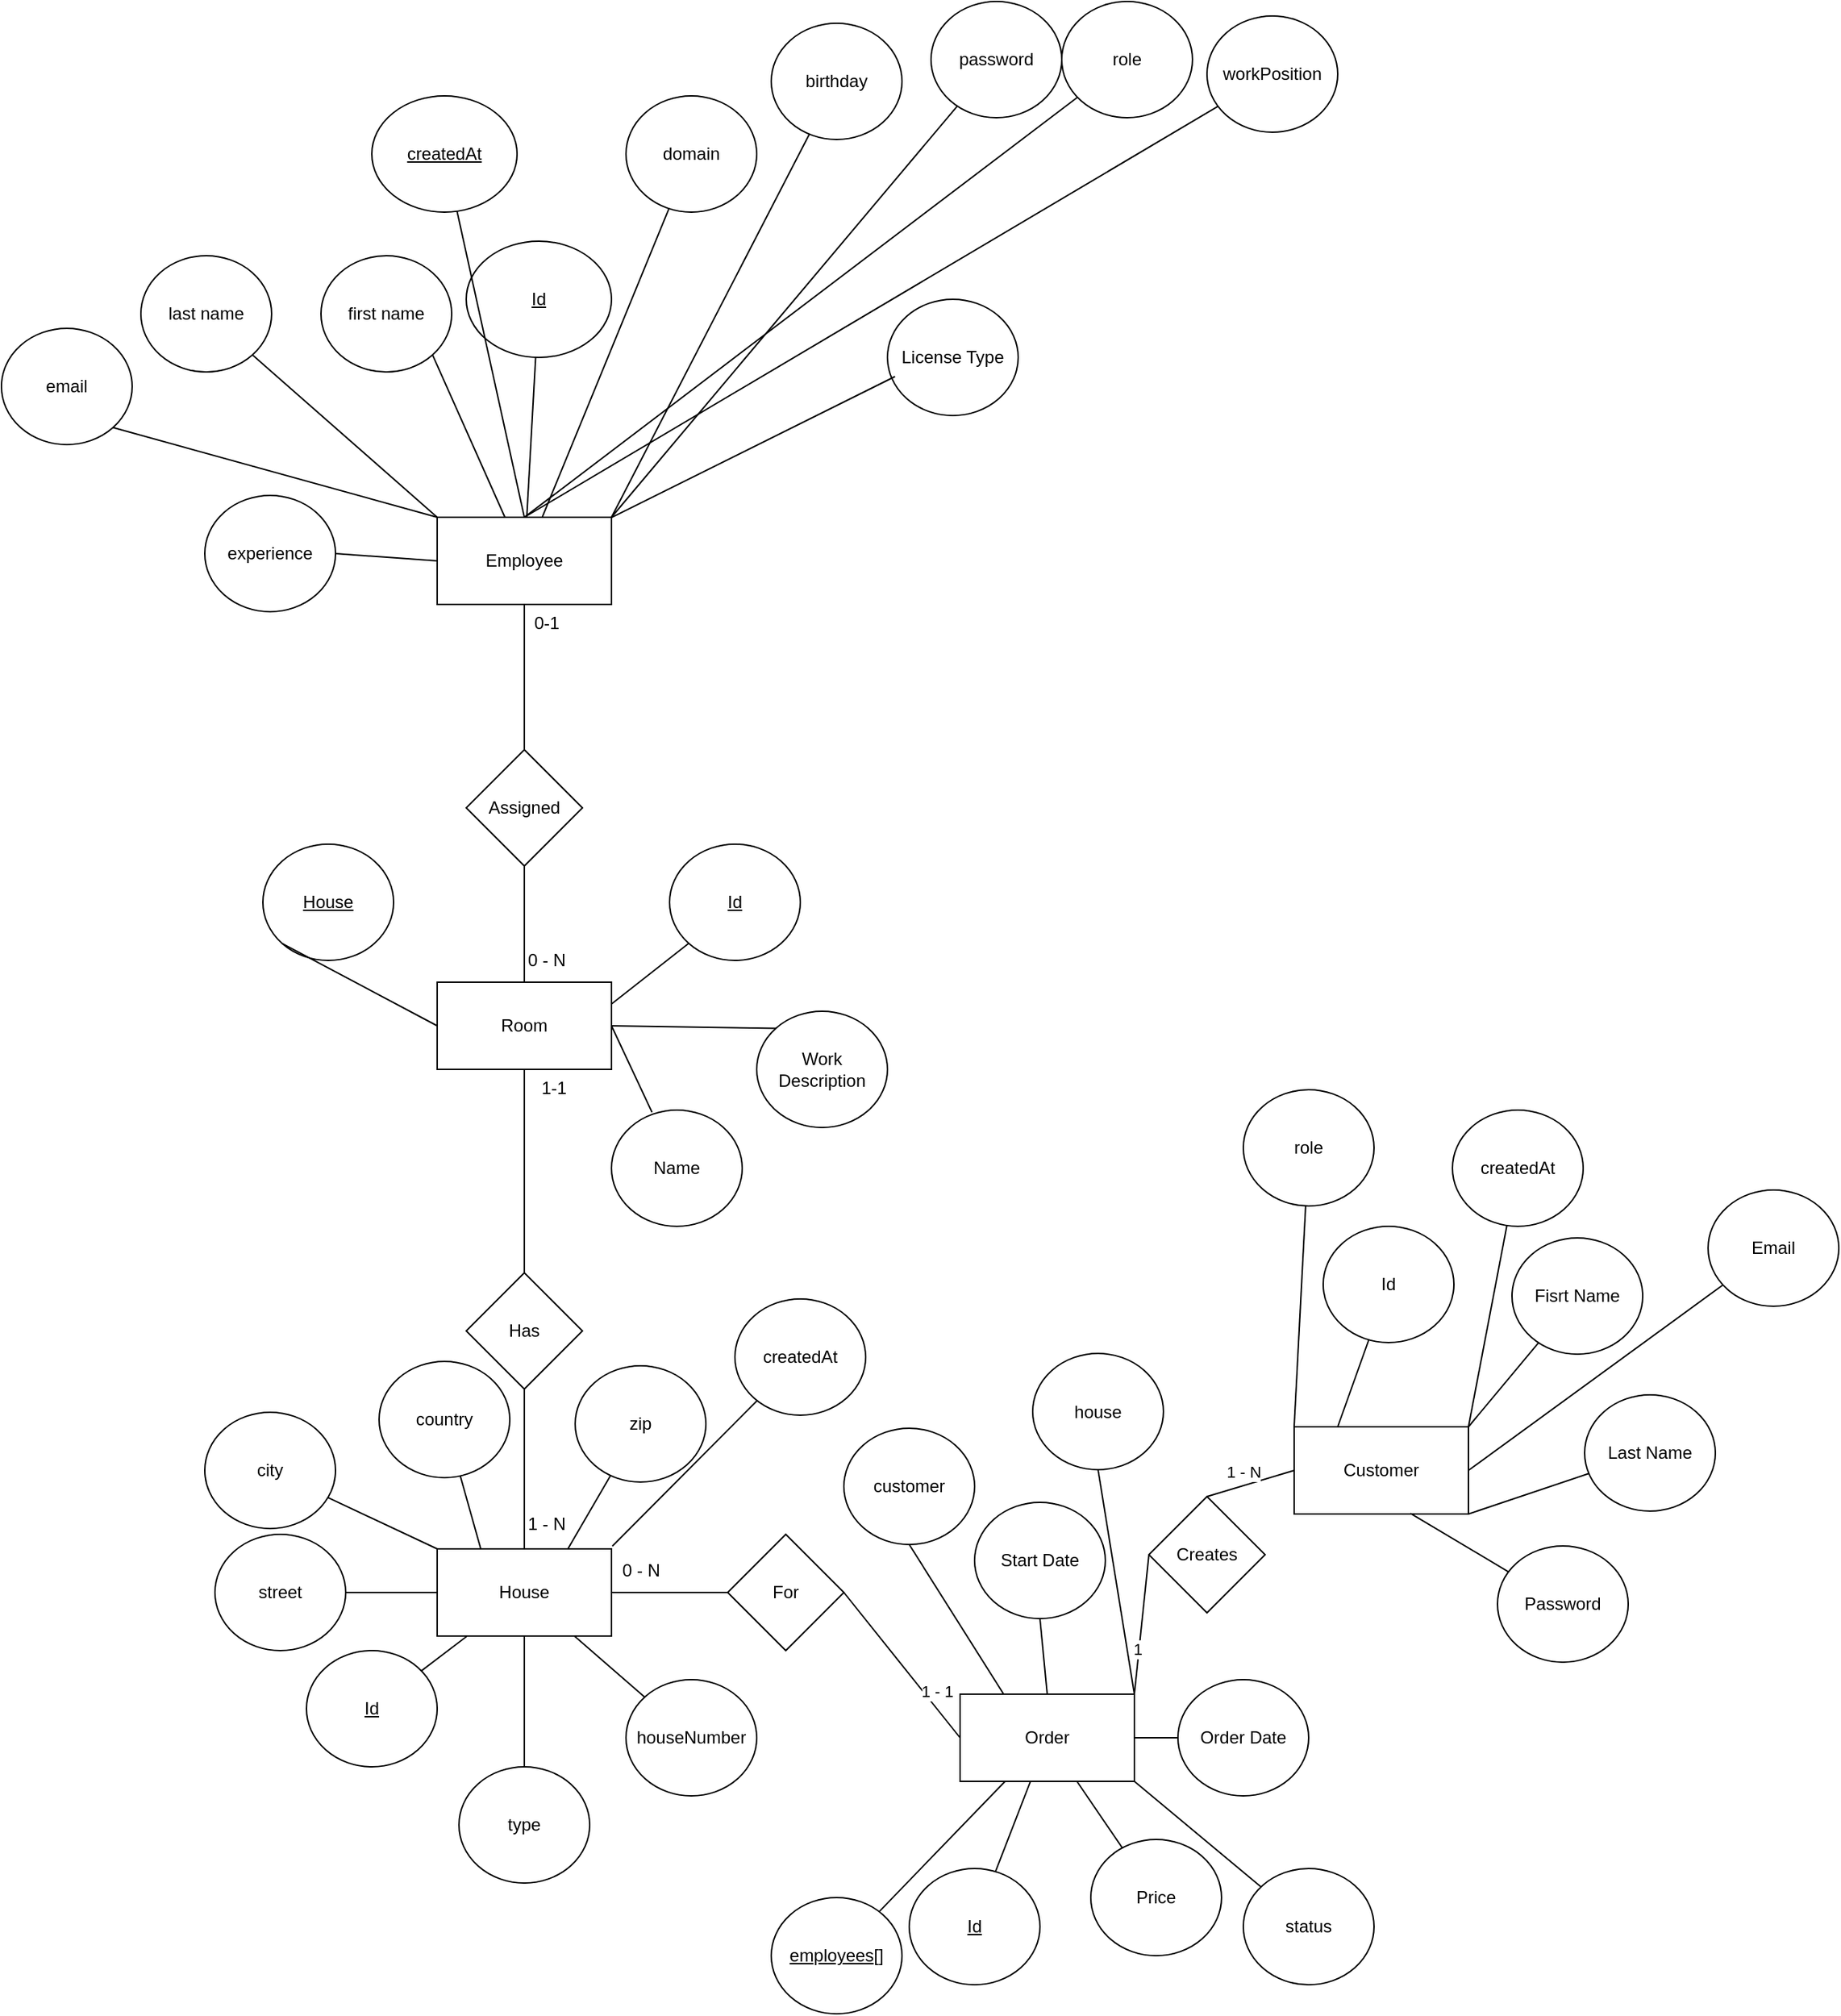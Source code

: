 <mxfile version="22.1.2" type="device">
  <diagram name="Page-1" id="Bh1-VLwmAm6y3t7GcpSy">
    <mxGraphModel dx="1633" dy="2816" grid="1" gridSize="10" guides="1" tooltips="1" connect="1" arrows="1" fold="1" page="1" pageScale="1" pageWidth="827" pageHeight="1169" math="0" shadow="0">
      <root>
        <mxCell id="0" />
        <mxCell id="1" parent="0" />
        <mxCell id="pNH0srEoW9bktGHwoElj-118" value="Room" style="rounded=0;whiteSpace=wrap;html=1;" parent="1" vertex="1">
          <mxGeometry x="-225" y="-620" width="120" height="60" as="geometry" />
        </mxCell>
        <mxCell id="pNH0srEoW9bktGHwoElj-123" value="Assigned" style="rhombus;whiteSpace=wrap;html=1;" parent="1" vertex="1">
          <mxGeometry x="-205" y="-780" width="80" height="80" as="geometry" />
        </mxCell>
        <mxCell id="pNH0srEoW9bktGHwoElj-124" value="Employee" style="rounded=0;whiteSpace=wrap;html=1;" parent="1" vertex="1">
          <mxGeometry x="-225" y="-940" width="120" height="60" as="geometry" />
        </mxCell>
        <mxCell id="pNH0srEoW9bktGHwoElj-125" value="" style="endArrow=none;html=1;rounded=0;entryX=0.5;entryY=1;entryDx=0;entryDy=0;exitX=0.5;exitY=0;exitDx=0;exitDy=0;" parent="1" source="pNH0srEoW9bktGHwoElj-123" target="pNH0srEoW9bktGHwoElj-124" edge="1">
          <mxGeometry width="50" height="50" relative="1" as="geometry">
            <mxPoint x="-185" y="-800" as="sourcePoint" />
            <mxPoint x="-135" y="-850" as="targetPoint" />
          </mxGeometry>
        </mxCell>
        <mxCell id="pNH0srEoW9bktGHwoElj-126" value="" style="endArrow=none;html=1;rounded=0;entryX=0.5;entryY=1;entryDx=0;entryDy=0;exitX=0.5;exitY=0;exitDx=0;exitDy=0;" parent="1" source="pNH0srEoW9bktGHwoElj-118" target="pNH0srEoW9bktGHwoElj-123" edge="1">
          <mxGeometry width="50" height="50" relative="1" as="geometry">
            <mxPoint x="-275" y="-660" as="sourcePoint" />
            <mxPoint x="-225" y="-710" as="targetPoint" />
          </mxGeometry>
        </mxCell>
        <mxCell id="pNH0srEoW9bktGHwoElj-130" value="Has" style="rhombus;whiteSpace=wrap;html=1;" parent="1" vertex="1">
          <mxGeometry x="-205" y="-420" width="80" height="80" as="geometry" />
        </mxCell>
        <mxCell id="pNH0srEoW9bktGHwoElj-131" value="House" style="rounded=0;whiteSpace=wrap;html=1;" parent="1" vertex="1">
          <mxGeometry x="-225" y="-230" width="120" height="60" as="geometry" />
        </mxCell>
        <mxCell id="pNH0srEoW9bktGHwoElj-132" value="" style="endArrow=none;html=1;rounded=0;exitX=0.5;exitY=1;exitDx=0;exitDy=0;entryX=0.5;entryY=0;entryDx=0;entryDy=0;" parent="1" source="pNH0srEoW9bktGHwoElj-118" target="pNH0srEoW9bktGHwoElj-130" edge="1">
          <mxGeometry width="50" height="50" relative="1" as="geometry">
            <mxPoint x="-65" y="-580" as="sourcePoint" />
            <mxPoint x="-15" y="-630" as="targetPoint" />
          </mxGeometry>
        </mxCell>
        <mxCell id="pNH0srEoW9bktGHwoElj-134" value="" style="endArrow=none;html=1;rounded=0;entryX=0.5;entryY=1;entryDx=0;entryDy=0;exitX=0.5;exitY=0;exitDx=0;exitDy=0;" parent="1" source="pNH0srEoW9bktGHwoElj-131" target="pNH0srEoW9bktGHwoElj-130" edge="1">
          <mxGeometry width="50" height="50" relative="1" as="geometry">
            <mxPoint x="-195" y="-270" as="sourcePoint" />
            <mxPoint x="-145" y="-320" as="targetPoint" />
          </mxGeometry>
        </mxCell>
        <mxCell id="pNH0srEoW9bktGHwoElj-141" value="Order" style="rounded=0;whiteSpace=wrap;html=1;" parent="1" vertex="1">
          <mxGeometry x="135" y="-130" width="120" height="60" as="geometry" />
        </mxCell>
        <mxCell id="pNH0srEoW9bktGHwoElj-142" value="For" style="rhombus;whiteSpace=wrap;html=1;" parent="1" vertex="1">
          <mxGeometry x="-25" y="-240" width="80" height="80" as="geometry" />
        </mxCell>
        <mxCell id="pNH0srEoW9bktGHwoElj-143" value="" style="endArrow=none;html=1;rounded=0;exitX=1;exitY=0.5;exitDx=0;exitDy=0;entryX=0;entryY=0.5;entryDx=0;entryDy=0;" parent="1" source="pNH0srEoW9bktGHwoElj-131" target="pNH0srEoW9bktGHwoElj-142" edge="1">
          <mxGeometry width="50" height="50" relative="1" as="geometry">
            <mxPoint x="-95" y="-170" as="sourcePoint" />
            <mxPoint x="-45" y="-220" as="targetPoint" />
          </mxGeometry>
        </mxCell>
        <mxCell id="pNH0srEoW9bktGHwoElj-144" value="" style="endArrow=none;html=1;rounded=0;exitX=1;exitY=0.5;exitDx=0;exitDy=0;entryX=0;entryY=0.5;entryDx=0;entryDy=0;" parent="1" source="pNH0srEoW9bktGHwoElj-142" target="pNH0srEoW9bktGHwoElj-141" edge="1">
          <mxGeometry width="50" height="50" relative="1" as="geometry">
            <mxPoint x="55" y="-130" as="sourcePoint" />
            <mxPoint x="105" y="-180" as="targetPoint" />
          </mxGeometry>
        </mxCell>
        <mxCell id="pNH0srEoW9bktGHwoElj-145" value="1  - 1" style="edgeLabel;html=1;align=center;verticalAlign=middle;resizable=0;points=[];" parent="pNH0srEoW9bktGHwoElj-144" vertex="1" connectable="0">
          <mxGeometry x="0.601" relative="1" as="geometry">
            <mxPoint y="-12" as="offset" />
          </mxGeometry>
        </mxCell>
        <mxCell id="pNH0srEoW9bktGHwoElj-156" value="Name" style="ellipse;whiteSpace=wrap;html=1;" parent="1" vertex="1">
          <mxGeometry x="-105" y="-532" width="90" height="80" as="geometry" />
        </mxCell>
        <mxCell id="pNH0srEoW9bktGHwoElj-157" value="first name" style="ellipse;whiteSpace=wrap;html=1;" parent="1" vertex="1">
          <mxGeometry x="-305" y="-1120" width="90" height="80" as="geometry" />
        </mxCell>
        <mxCell id="pNH0srEoW9bktGHwoElj-161" value="" style="endArrow=none;html=1;rounded=0;exitX=1;exitY=0.5;exitDx=0;exitDy=0;entryX=0.31;entryY=0.019;entryDx=0;entryDy=0;entryPerimeter=0;" parent="1" source="pNH0srEoW9bktGHwoElj-118" target="pNH0srEoW9bktGHwoElj-156" edge="1">
          <mxGeometry width="50" height="50" relative="1" as="geometry">
            <mxPoint x="-65" y="-580" as="sourcePoint" />
            <mxPoint x="-15" y="-630" as="targetPoint" />
          </mxGeometry>
        </mxCell>
        <mxCell id="pNH0srEoW9bktGHwoElj-162" value="&lt;u&gt;Id&lt;/u&gt;" style="ellipse;whiteSpace=wrap;html=1;" parent="1" vertex="1">
          <mxGeometry x="-65" y="-715" width="90" height="80" as="geometry" />
        </mxCell>
        <mxCell id="pNH0srEoW9bktGHwoElj-163" value="" style="endArrow=none;html=1;rounded=0;exitX=1;exitY=0.25;exitDx=0;exitDy=0;entryX=0;entryY=1;entryDx=0;entryDy=0;" parent="1" source="pNH0srEoW9bktGHwoElj-118" target="pNH0srEoW9bktGHwoElj-162" edge="1">
          <mxGeometry width="50" height="50" relative="1" as="geometry">
            <mxPoint x="-65" y="-580" as="sourcePoint" />
            <mxPoint x="-15" y="-630" as="targetPoint" />
          </mxGeometry>
        </mxCell>
        <mxCell id="pNH0srEoW9bktGHwoElj-164" value="&lt;u&gt;Id&lt;/u&gt;" style="ellipse;whiteSpace=wrap;html=1;" parent="1" vertex="1">
          <mxGeometry x="-205" y="-1130" width="100" height="80" as="geometry" />
        </mxCell>
        <mxCell id="pNH0srEoW9bktGHwoElj-165" value="domain" style="ellipse;whiteSpace=wrap;html=1;" parent="1" vertex="1">
          <mxGeometry x="-95" y="-1230" width="90" height="80" as="geometry" />
        </mxCell>
        <mxCell id="pNH0srEoW9bktGHwoElj-166" value="experience" style="ellipse;whiteSpace=wrap;html=1;" parent="1" vertex="1">
          <mxGeometry x="-385" y="-955" width="90" height="80" as="geometry" />
        </mxCell>
        <mxCell id="pNH0srEoW9bktGHwoElj-167" value="License Type" style="ellipse;whiteSpace=wrap;html=1;" parent="1" vertex="1">
          <mxGeometry x="85" y="-1090" width="90" height="80" as="geometry" />
        </mxCell>
        <mxCell id="pNH0srEoW9bktGHwoElj-168" value="" style="endArrow=none;html=1;rounded=0;exitX=1;exitY=0.5;exitDx=0;exitDy=0;entryX=0;entryY=0.5;entryDx=0;entryDy=0;" parent="1" source="pNH0srEoW9bktGHwoElj-166" target="pNH0srEoW9bktGHwoElj-124" edge="1">
          <mxGeometry width="50" height="50" relative="1" as="geometry">
            <mxPoint x="-265" y="-940" as="sourcePoint" />
            <mxPoint x="-215" y="-990" as="targetPoint" />
          </mxGeometry>
        </mxCell>
        <mxCell id="pNH0srEoW9bktGHwoElj-169" value="" style="endArrow=none;html=1;rounded=0;entryX=1;entryY=1;entryDx=0;entryDy=0;" parent="1" source="pNH0srEoW9bktGHwoElj-124" target="pNH0srEoW9bktGHwoElj-157" edge="1">
          <mxGeometry width="50" height="50" relative="1" as="geometry">
            <mxPoint x="-225" y="-950" as="sourcePoint" />
            <mxPoint x="-175" y="-1000" as="targetPoint" />
          </mxGeometry>
        </mxCell>
        <mxCell id="pNH0srEoW9bktGHwoElj-170" value="" style="endArrow=none;html=1;rounded=0;" parent="1" source="pNH0srEoW9bktGHwoElj-124" target="pNH0srEoW9bktGHwoElj-164" edge="1">
          <mxGeometry width="50" height="50" relative="1" as="geometry">
            <mxPoint x="-155" y="-960" as="sourcePoint" />
            <mxPoint x="-105" y="-1010" as="targetPoint" />
          </mxGeometry>
        </mxCell>
        <mxCell id="pNH0srEoW9bktGHwoElj-171" value="" style="endArrow=none;html=1;rounded=0;" parent="1" source="pNH0srEoW9bktGHwoElj-124" target="pNH0srEoW9bktGHwoElj-165" edge="1">
          <mxGeometry width="50" height="50" relative="1" as="geometry">
            <mxPoint x="-385" y="-1020" as="sourcePoint" />
            <mxPoint x="-335" y="-1070" as="targetPoint" />
          </mxGeometry>
        </mxCell>
        <mxCell id="pNH0srEoW9bktGHwoElj-172" value="" style="endArrow=none;html=1;rounded=0;entryX=0.058;entryY=0.664;entryDx=0;entryDy=0;entryPerimeter=0;" parent="1" source="pNH0srEoW9bktGHwoElj-124" target="pNH0srEoW9bktGHwoElj-167" edge="1">
          <mxGeometry width="50" height="50" relative="1" as="geometry">
            <mxPoint x="15" y="-1010" as="sourcePoint" />
            <mxPoint x="65" y="-1060" as="targetPoint" />
          </mxGeometry>
        </mxCell>
        <mxCell id="pNH0srEoW9bktGHwoElj-178" value="&lt;u&gt;Id&lt;/u&gt;" style="ellipse;whiteSpace=wrap;html=1;" parent="1" vertex="1">
          <mxGeometry x="-315" y="-160" width="90" height="80" as="geometry" />
        </mxCell>
        <mxCell id="pNH0srEoW9bktGHwoElj-179" value="houseNumber" style="ellipse;whiteSpace=wrap;html=1;" parent="1" vertex="1">
          <mxGeometry x="-95" y="-140" width="90" height="80" as="geometry" />
        </mxCell>
        <mxCell id="pNH0srEoW9bktGHwoElj-180" value="" style="endArrow=none;html=1;rounded=0;" parent="1" source="pNH0srEoW9bktGHwoElj-178" target="pNH0srEoW9bktGHwoElj-131" edge="1">
          <mxGeometry width="50" height="50" relative="1" as="geometry">
            <mxPoint x="-415" y="-40" as="sourcePoint" />
            <mxPoint x="-365" y="-90" as="targetPoint" />
          </mxGeometry>
        </mxCell>
        <mxCell id="pNH0srEoW9bktGHwoElj-181" value="" style="endArrow=none;html=1;rounded=0;" parent="1" source="pNH0srEoW9bktGHwoElj-179" target="pNH0srEoW9bktGHwoElj-131" edge="1">
          <mxGeometry width="50" height="50" relative="1" as="geometry">
            <mxPoint x="-465" y="-100" as="sourcePoint" />
            <mxPoint x="-415" y="-150" as="targetPoint" />
          </mxGeometry>
        </mxCell>
        <mxCell id="pNH0srEoW9bktGHwoElj-182" value="&lt;u&gt;Id&lt;/u&gt;" style="ellipse;whiteSpace=wrap;html=1;" parent="1" vertex="1">
          <mxGeometry x="100" y="-10" width="90" height="80" as="geometry" />
        </mxCell>
        <mxCell id="pNH0srEoW9bktGHwoElj-183" value="Price" style="ellipse;whiteSpace=wrap;html=1;" parent="1" vertex="1">
          <mxGeometry x="225" y="-30" width="90" height="80" as="geometry" />
        </mxCell>
        <mxCell id="pNH0srEoW9bktGHwoElj-184" value="Order Date" style="ellipse;whiteSpace=wrap;html=1;" parent="1" vertex="1">
          <mxGeometry x="285" y="-140" width="90" height="80" as="geometry" />
        </mxCell>
        <mxCell id="pNH0srEoW9bktGHwoElj-185" value="" style="endArrow=none;html=1;rounded=0;" parent="1" source="pNH0srEoW9bktGHwoElj-182" target="pNH0srEoW9bktGHwoElj-141" edge="1">
          <mxGeometry width="50" height="50" relative="1" as="geometry">
            <mxPoint x="185" y="90" as="sourcePoint" />
            <mxPoint x="235" y="40" as="targetPoint" />
          </mxGeometry>
        </mxCell>
        <mxCell id="pNH0srEoW9bktGHwoElj-186" value="" style="endArrow=none;html=1;rounded=0;" parent="1" source="pNH0srEoW9bktGHwoElj-183" target="pNH0srEoW9bktGHwoElj-141" edge="1">
          <mxGeometry width="50" height="50" relative="1" as="geometry">
            <mxPoint x="165" y="90" as="sourcePoint" />
            <mxPoint x="215" y="40" as="targetPoint" />
          </mxGeometry>
        </mxCell>
        <mxCell id="pNH0srEoW9bktGHwoElj-187" value="" style="endArrow=none;html=1;rounded=0;" parent="1" source="pNH0srEoW9bktGHwoElj-184" target="pNH0srEoW9bktGHwoElj-141" edge="1">
          <mxGeometry width="50" height="50" relative="1" as="geometry">
            <mxPoint x="125" y="120" as="sourcePoint" />
            <mxPoint x="175" y="70" as="targetPoint" />
          </mxGeometry>
        </mxCell>
        <mxCell id="pNH0srEoW9bktGHwoElj-188" value="0 - N" style="text;html=1;align=center;verticalAlign=middle;resizable=0;points=[];autosize=1;strokeColor=none;fillColor=none;" parent="1" vertex="1">
          <mxGeometry x="-105" y="-230" width="40" height="30" as="geometry" />
        </mxCell>
        <mxCell id="pNH0srEoW9bktGHwoElj-199" value="0 - N" style="text;html=1;align=center;verticalAlign=middle;resizable=0;points=[];autosize=1;strokeColor=none;fillColor=none;" parent="1" vertex="1">
          <mxGeometry x="-170" y="-650" width="40" height="30" as="geometry" />
        </mxCell>
        <mxCell id="pNH0srEoW9bktGHwoElj-200" value="0-1" style="text;html=1;align=center;verticalAlign=middle;resizable=0;points=[];autosize=1;strokeColor=none;fillColor=none;" parent="1" vertex="1">
          <mxGeometry x="-170" y="-882" width="40" height="30" as="geometry" />
        </mxCell>
        <mxCell id="pNH0srEoW9bktGHwoElj-201" value="1-1" style="text;html=1;align=center;verticalAlign=middle;resizable=0;points=[];autosize=1;strokeColor=none;fillColor=none;" parent="1" vertex="1">
          <mxGeometry x="-165" y="-562" width="40" height="30" as="geometry" />
        </mxCell>
        <mxCell id="pNH0srEoW9bktGHwoElj-202" value="1 - N" style="text;html=1;align=center;verticalAlign=middle;resizable=0;points=[];autosize=1;strokeColor=none;fillColor=none;" parent="1" vertex="1">
          <mxGeometry x="-170" y="-262" width="40" height="30" as="geometry" />
        </mxCell>
        <mxCell id="pNH0srEoW9bktGHwoElj-271" value="Work Description" style="ellipse;whiteSpace=wrap;html=1;" parent="1" vertex="1">
          <mxGeometry x="-5" y="-600" width="90" height="80" as="geometry" />
        </mxCell>
        <mxCell id="pNH0srEoW9bktGHwoElj-272" value="" style="endArrow=none;html=1;rounded=0;exitX=1;exitY=0.5;exitDx=0;exitDy=0;entryX=0;entryY=0;entryDx=0;entryDy=0;" parent="1" source="pNH0srEoW9bktGHwoElj-118" target="pNH0srEoW9bktGHwoElj-271" edge="1">
          <mxGeometry width="50" height="50" relative="1" as="geometry">
            <mxPoint x="-95" y="-580" as="sourcePoint" />
            <mxPoint x="-67" y="-520" as="targetPoint" />
          </mxGeometry>
        </mxCell>
        <mxCell id="pNH0srEoW9bktGHwoElj-273" value="type" style="ellipse;whiteSpace=wrap;html=1;" parent="1" vertex="1">
          <mxGeometry x="-210" y="-80" width="90" height="80" as="geometry" />
        </mxCell>
        <mxCell id="pNH0srEoW9bktGHwoElj-274" value="" style="endArrow=none;html=1;rounded=0;entryX=0.5;entryY=1;entryDx=0;entryDy=0;" parent="1" source="pNH0srEoW9bktGHwoElj-273" target="pNH0srEoW9bktGHwoElj-131" edge="1">
          <mxGeometry width="50" height="50" relative="1" as="geometry">
            <mxPoint x="-320.5" y="40" as="sourcePoint" />
            <mxPoint x="-109.5" y="-90" as="targetPoint" />
          </mxGeometry>
        </mxCell>
        <mxCell id="pNH0srEoW9bktGHwoElj-303" value="Customer" style="rounded=0;whiteSpace=wrap;html=1;" parent="1" vertex="1">
          <mxGeometry x="365" y="-314" width="120" height="60" as="geometry" />
        </mxCell>
        <mxCell id="pNH0srEoW9bktGHwoElj-304" value="Fisrt Name" style="ellipse;whiteSpace=wrap;html=1;" parent="1" vertex="1">
          <mxGeometry x="515" y="-444" width="90" height="80" as="geometry" />
        </mxCell>
        <mxCell id="pNH0srEoW9bktGHwoElj-305" value="" style="endArrow=none;html=1;rounded=0;entryX=1;entryY=0;entryDx=0;entryDy=0;" parent="1" source="pNH0srEoW9bktGHwoElj-304" target="pNH0srEoW9bktGHwoElj-303" edge="1">
          <mxGeometry width="50" height="50" relative="1" as="geometry">
            <mxPoint x="335" y="-186" as="sourcePoint" />
            <mxPoint x="435" y="-402" as="targetPoint" />
          </mxGeometry>
        </mxCell>
        <mxCell id="pNH0srEoW9bktGHwoElj-306" value="Last Name" style="ellipse;whiteSpace=wrap;html=1;" parent="1" vertex="1">
          <mxGeometry x="565" y="-336" width="90" height="80" as="geometry" />
        </mxCell>
        <mxCell id="pNH0srEoW9bktGHwoElj-307" value="" style="endArrow=none;html=1;rounded=0;entryX=1;entryY=1;entryDx=0;entryDy=0;" parent="1" source="pNH0srEoW9bktGHwoElj-306" target="pNH0srEoW9bktGHwoElj-303" edge="1">
          <mxGeometry width="50" height="50" relative="1" as="geometry">
            <mxPoint x="385" y="-78" as="sourcePoint" />
            <mxPoint x="535" y="-206" as="targetPoint" />
          </mxGeometry>
        </mxCell>
        <mxCell id="pNH0srEoW9bktGHwoElj-308" value="Creates" style="rhombus;whiteSpace=wrap;html=1;" parent="1" vertex="1">
          <mxGeometry x="265" y="-266" width="80" height="80" as="geometry" />
        </mxCell>
        <mxCell id="pNH0srEoW9bktGHwoElj-309" value="" style="endArrow=none;html=1;rounded=0;exitX=0;exitY=0.5;exitDx=0;exitDy=0;entryX=1;entryY=0;entryDx=0;entryDy=0;" parent="1" source="pNH0srEoW9bktGHwoElj-308" target="pNH0srEoW9bktGHwoElj-141" edge="1">
          <mxGeometry width="50" height="50" relative="1" as="geometry">
            <mxPoint x="65" y="-190" as="sourcePoint" />
            <mxPoint x="145" y="-90" as="targetPoint" />
          </mxGeometry>
        </mxCell>
        <mxCell id="pNH0srEoW9bktGHwoElj-310" value="1" style="edgeLabel;html=1;align=center;verticalAlign=middle;resizable=0;points=[];" parent="pNH0srEoW9bktGHwoElj-309" vertex="1" connectable="0">
          <mxGeometry x="0.601" relative="1" as="geometry">
            <mxPoint y="-12" as="offset" />
          </mxGeometry>
        </mxCell>
        <mxCell id="pNH0srEoW9bktGHwoElj-312" value="" style="endArrow=none;html=1;rounded=0;exitX=0;exitY=0.5;exitDx=0;exitDy=0;entryX=0.5;entryY=0;entryDx=0;entryDy=0;" parent="1" source="pNH0srEoW9bktGHwoElj-303" target="pNH0srEoW9bktGHwoElj-308" edge="1">
          <mxGeometry width="50" height="50" relative="1" as="geometry">
            <mxPoint x="305" y="-315" as="sourcePoint" />
            <mxPoint x="295" y="-219" as="targetPoint" />
          </mxGeometry>
        </mxCell>
        <mxCell id="pNH0srEoW9bktGHwoElj-313" value="1  - N" style="edgeLabel;html=1;align=center;verticalAlign=middle;resizable=0;points=[];" parent="pNH0srEoW9bktGHwoElj-312" vertex="1" connectable="0">
          <mxGeometry x="0.601" relative="1" as="geometry">
            <mxPoint x="13" y="-14" as="offset" />
          </mxGeometry>
        </mxCell>
        <mxCell id="pNH0srEoW9bktGHwoElj-314" value="Password" style="ellipse;whiteSpace=wrap;html=1;" parent="1" vertex="1">
          <mxGeometry x="505" y="-232" width="90" height="80" as="geometry" />
        </mxCell>
        <mxCell id="pNH0srEoW9bktGHwoElj-315" value="" style="endArrow=none;html=1;rounded=0;entryX=0.667;entryY=0.992;entryDx=0;entryDy=0;entryPerimeter=0;" parent="1" source="pNH0srEoW9bktGHwoElj-314" target="pNH0srEoW9bktGHwoElj-303" edge="1">
          <mxGeometry width="50" height="50" relative="1" as="geometry">
            <mxPoint x="325" y="26" as="sourcePoint" />
            <mxPoint x="425" y="-232" as="targetPoint" />
          </mxGeometry>
        </mxCell>
        <mxCell id="pNH0srEoW9bktGHwoElj-316" value="Id" style="ellipse;whiteSpace=wrap;html=1;" parent="1" vertex="1">
          <mxGeometry x="385" y="-452" width="90" height="80" as="geometry" />
        </mxCell>
        <mxCell id="pNH0srEoW9bktGHwoElj-317" value="" style="endArrow=none;html=1;rounded=0;entryX=0.25;entryY=0;entryDx=0;entryDy=0;" parent="1" source="pNH0srEoW9bktGHwoElj-316" target="pNH0srEoW9bktGHwoElj-303" edge="1">
          <mxGeometry width="50" height="50" relative="1" as="geometry">
            <mxPoint x="215" y="-193" as="sourcePoint" />
            <mxPoint x="355" y="-315" as="targetPoint" />
          </mxGeometry>
        </mxCell>
        <mxCell id="bMMSoK41RlIEhS6mcw7J-2" value="Start Date" style="ellipse;whiteSpace=wrap;html=1;" parent="1" vertex="1">
          <mxGeometry x="145" y="-262" width="90" height="80" as="geometry" />
        </mxCell>
        <mxCell id="bMMSoK41RlIEhS6mcw7J-4" value="" style="endArrow=none;html=1;rounded=0;exitX=0.5;exitY=1;exitDx=0;exitDy=0;entryX=0.5;entryY=0;entryDx=0;entryDy=0;" parent="1" source="bMMSoK41RlIEhS6mcw7J-2" target="pNH0srEoW9bktGHwoElj-141" edge="1">
          <mxGeometry width="50" height="50" relative="1" as="geometry">
            <mxPoint x="295" y="-90" as="sourcePoint" />
            <mxPoint x="265" y="-90" as="targetPoint" />
          </mxGeometry>
        </mxCell>
        <mxCell id="3KaEeuGjNYRjS18kSxwh-1" value="last name" style="ellipse;whiteSpace=wrap;html=1;" vertex="1" parent="1">
          <mxGeometry x="-429" y="-1120" width="90" height="80" as="geometry" />
        </mxCell>
        <mxCell id="3KaEeuGjNYRjS18kSxwh-2" value="" style="endArrow=none;html=1;rounded=0;entryX=1;entryY=1;entryDx=0;entryDy=0;exitX=0;exitY=0;exitDx=0;exitDy=0;" edge="1" parent="1" target="3KaEeuGjNYRjS18kSxwh-1" source="pNH0srEoW9bktGHwoElj-124">
          <mxGeometry width="50" height="50" relative="1" as="geometry">
            <mxPoint x="-301" y="-980" as="sourcePoint" />
            <mxPoint x="-289" y="-1040" as="targetPoint" />
          </mxGeometry>
        </mxCell>
        <mxCell id="3KaEeuGjNYRjS18kSxwh-3" value="email" style="ellipse;whiteSpace=wrap;html=1;" vertex="1" parent="1">
          <mxGeometry x="-525" y="-1070" width="90" height="80" as="geometry" />
        </mxCell>
        <mxCell id="3KaEeuGjNYRjS18kSxwh-4" value="" style="endArrow=none;html=1;rounded=0;entryX=1;entryY=1;entryDx=0;entryDy=0;exitX=0;exitY=0;exitDx=0;exitDy=0;" edge="1" parent="1" target="3KaEeuGjNYRjS18kSxwh-3" source="pNH0srEoW9bktGHwoElj-124">
          <mxGeometry width="50" height="50" relative="1" as="geometry">
            <mxPoint x="-321" y="-890" as="sourcePoint" />
            <mxPoint x="-385" y="-990" as="targetPoint" />
          </mxGeometry>
        </mxCell>
        <mxCell id="3KaEeuGjNYRjS18kSxwh-5" value="birthday" style="ellipse;whiteSpace=wrap;html=1;" vertex="1" parent="1">
          <mxGeometry x="5" y="-1280" width="90" height="80" as="geometry" />
        </mxCell>
        <mxCell id="3KaEeuGjNYRjS18kSxwh-6" value="" style="endArrow=none;html=1;rounded=0;exitX=1;exitY=0;exitDx=0;exitDy=0;" edge="1" parent="1" target="3KaEeuGjNYRjS18kSxwh-5" source="pNH0srEoW9bktGHwoElj-124">
          <mxGeometry width="50" height="50" relative="1" as="geometry">
            <mxPoint x="-15" y="-970" as="sourcePoint" />
            <mxPoint x="-197" y="-1100" as="targetPoint" />
          </mxGeometry>
        </mxCell>
        <mxCell id="3KaEeuGjNYRjS18kSxwh-7" value="password" style="ellipse;whiteSpace=wrap;html=1;" vertex="1" parent="1">
          <mxGeometry x="115" y="-1295" width="90" height="80" as="geometry" />
        </mxCell>
        <mxCell id="3KaEeuGjNYRjS18kSxwh-8" value="" style="endArrow=none;html=1;rounded=0;exitX=1;exitY=0;exitDx=0;exitDy=0;" edge="1" parent="1" target="3KaEeuGjNYRjS18kSxwh-7" source="pNH0srEoW9bktGHwoElj-124">
          <mxGeometry width="50" height="50" relative="1" as="geometry">
            <mxPoint x="5" y="-955" as="sourcePoint" />
            <mxPoint x="-87" y="-1115" as="targetPoint" />
          </mxGeometry>
        </mxCell>
        <mxCell id="3KaEeuGjNYRjS18kSxwh-9" value="role" style="ellipse;whiteSpace=wrap;html=1;" vertex="1" parent="1">
          <mxGeometry x="205" y="-1295" width="90" height="80" as="geometry" />
        </mxCell>
        <mxCell id="3KaEeuGjNYRjS18kSxwh-10" value="" style="endArrow=none;html=1;rounded=0;exitX=0.5;exitY=0;exitDx=0;exitDy=0;" edge="1" parent="1" target="3KaEeuGjNYRjS18kSxwh-9" source="pNH0srEoW9bktGHwoElj-124">
          <mxGeometry width="50" height="50" relative="1" as="geometry">
            <mxPoint x="-15" y="-940" as="sourcePoint" />
            <mxPoint x="3" y="-1115" as="targetPoint" />
          </mxGeometry>
        </mxCell>
        <mxCell id="3KaEeuGjNYRjS18kSxwh-11" value="workPosition" style="ellipse;whiteSpace=wrap;html=1;" vertex="1" parent="1">
          <mxGeometry x="305" y="-1285" width="90" height="80" as="geometry" />
        </mxCell>
        <mxCell id="3KaEeuGjNYRjS18kSxwh-12" value="" style="endArrow=none;html=1;rounded=0;exitX=0.5;exitY=0;exitDx=0;exitDy=0;" edge="1" parent="1" target="3KaEeuGjNYRjS18kSxwh-11" source="pNH0srEoW9bktGHwoElj-124">
          <mxGeometry width="50" height="50" relative="1" as="geometry">
            <mxPoint x="-65" y="-930" as="sourcePoint" />
            <mxPoint x="103" y="-1105" as="targetPoint" />
          </mxGeometry>
        </mxCell>
        <mxCell id="3KaEeuGjNYRjS18kSxwh-13" value="&lt;u&gt;createdAt&lt;/u&gt;" style="ellipse;whiteSpace=wrap;html=1;" vertex="1" parent="1">
          <mxGeometry x="-270" y="-1230" width="100" height="80" as="geometry" />
        </mxCell>
        <mxCell id="3KaEeuGjNYRjS18kSxwh-14" value="" style="endArrow=none;html=1;rounded=0;exitX=0.5;exitY=0;exitDx=0;exitDy=0;" edge="1" parent="1" target="3KaEeuGjNYRjS18kSxwh-13" source="pNH0srEoW9bktGHwoElj-124">
          <mxGeometry width="50" height="50" relative="1" as="geometry">
            <mxPoint x="-228" y="-1040" as="sourcePoint" />
            <mxPoint x="-170" y="-1110" as="targetPoint" />
          </mxGeometry>
        </mxCell>
        <mxCell id="3KaEeuGjNYRjS18kSxwh-15" value="&lt;u&gt;House&lt;/u&gt;" style="ellipse;whiteSpace=wrap;html=1;" vertex="1" parent="1">
          <mxGeometry x="-345" y="-715" width="90" height="80" as="geometry" />
        </mxCell>
        <mxCell id="3KaEeuGjNYRjS18kSxwh-16" value="" style="endArrow=none;html=1;rounded=0;exitX=0;exitY=0.5;exitDx=0;exitDy=0;entryX=0;entryY=1;entryDx=0;entryDy=0;" edge="1" parent="1" target="3KaEeuGjNYRjS18kSxwh-15" source="pNH0srEoW9bktGHwoElj-118">
          <mxGeometry width="50" height="50" relative="1" as="geometry">
            <mxPoint x="-385" y="-605" as="sourcePoint" />
            <mxPoint x="-295" y="-630" as="targetPoint" />
          </mxGeometry>
        </mxCell>
        <mxCell id="3KaEeuGjNYRjS18kSxwh-17" value="Email" style="ellipse;whiteSpace=wrap;html=1;" vertex="1" parent="1">
          <mxGeometry x="650" y="-477" width="90" height="80" as="geometry" />
        </mxCell>
        <mxCell id="3KaEeuGjNYRjS18kSxwh-18" value="" style="endArrow=none;html=1;rounded=0;entryX=1;entryY=0.5;entryDx=0;entryDy=0;" edge="1" parent="1" source="3KaEeuGjNYRjS18kSxwh-17" target="pNH0srEoW9bktGHwoElj-303">
          <mxGeometry width="50" height="50" relative="1" as="geometry">
            <mxPoint x="470" y="-219" as="sourcePoint" />
            <mxPoint x="620" y="-347" as="targetPoint" />
          </mxGeometry>
        </mxCell>
        <mxCell id="3KaEeuGjNYRjS18kSxwh-20" value="createdAt" style="ellipse;whiteSpace=wrap;html=1;" vertex="1" parent="1">
          <mxGeometry x="474" y="-532" width="90" height="80" as="geometry" />
        </mxCell>
        <mxCell id="3KaEeuGjNYRjS18kSxwh-21" value="" style="endArrow=none;html=1;rounded=0;entryX=1;entryY=0;entryDx=0;entryDy=0;" edge="1" parent="1" source="3KaEeuGjNYRjS18kSxwh-20" target="pNH0srEoW9bktGHwoElj-303">
          <mxGeometry width="50" height="50" relative="1" as="geometry">
            <mxPoint x="294" y="-274" as="sourcePoint" />
            <mxPoint x="414" y="-554" as="targetPoint" />
          </mxGeometry>
        </mxCell>
        <mxCell id="3KaEeuGjNYRjS18kSxwh-22" value="role" style="ellipse;whiteSpace=wrap;html=1;" vertex="1" parent="1">
          <mxGeometry x="330" y="-546" width="90" height="80" as="geometry" />
        </mxCell>
        <mxCell id="3KaEeuGjNYRjS18kSxwh-23" value="" style="endArrow=none;html=1;rounded=0;entryX=0;entryY=0;entryDx=0;entryDy=0;" edge="1" parent="1" source="3KaEeuGjNYRjS18kSxwh-22" target="pNH0srEoW9bktGHwoElj-303">
          <mxGeometry width="50" height="50" relative="1" as="geometry">
            <mxPoint x="150" y="-288" as="sourcePoint" />
            <mxPoint x="360" y="-310" as="targetPoint" />
          </mxGeometry>
        </mxCell>
        <mxCell id="3KaEeuGjNYRjS18kSxwh-24" value="customer" style="ellipse;whiteSpace=wrap;html=1;" vertex="1" parent="1">
          <mxGeometry x="55" y="-313" width="90" height="80" as="geometry" />
        </mxCell>
        <mxCell id="3KaEeuGjNYRjS18kSxwh-25" value="" style="endArrow=none;html=1;rounded=0;exitX=0.5;exitY=1;exitDx=0;exitDy=0;entryX=0.25;entryY=0;entryDx=0;entryDy=0;" edge="1" parent="1" source="3KaEeuGjNYRjS18kSxwh-24" target="pNH0srEoW9bktGHwoElj-141">
          <mxGeometry width="50" height="50" relative="1" as="geometry">
            <mxPoint x="205" y="-141" as="sourcePoint" />
            <mxPoint x="105" y="-181" as="targetPoint" />
          </mxGeometry>
        </mxCell>
        <mxCell id="3KaEeuGjNYRjS18kSxwh-26" value="house" style="ellipse;whiteSpace=wrap;html=1;" vertex="1" parent="1">
          <mxGeometry x="185" y="-364.5" width="90" height="80" as="geometry" />
        </mxCell>
        <mxCell id="3KaEeuGjNYRjS18kSxwh-27" value="" style="endArrow=none;html=1;rounded=0;exitX=0.5;exitY=1;exitDx=0;exitDy=0;entryX=1;entryY=0;entryDx=0;entryDy=0;" edge="1" parent="1" source="3KaEeuGjNYRjS18kSxwh-26" target="pNH0srEoW9bktGHwoElj-141">
          <mxGeometry width="50" height="50" relative="1" as="geometry">
            <mxPoint x="335" y="-192.5" as="sourcePoint" />
            <mxPoint x="295" y="-181.5" as="targetPoint" />
          </mxGeometry>
        </mxCell>
        <mxCell id="3KaEeuGjNYRjS18kSxwh-28" value="status" style="ellipse;whiteSpace=wrap;html=1;" vertex="1" parent="1">
          <mxGeometry x="330" y="-10" width="90" height="80" as="geometry" />
        </mxCell>
        <mxCell id="3KaEeuGjNYRjS18kSxwh-29" value="" style="endArrow=none;html=1;rounded=0;entryX=1;entryY=1;entryDx=0;entryDy=0;" edge="1" parent="1" source="3KaEeuGjNYRjS18kSxwh-28" target="pNH0srEoW9bktGHwoElj-141">
          <mxGeometry width="50" height="50" relative="1" as="geometry">
            <mxPoint x="270" y="110" as="sourcePoint" />
            <mxPoint x="320" y="-50" as="targetPoint" />
          </mxGeometry>
        </mxCell>
        <mxCell id="3KaEeuGjNYRjS18kSxwh-30" value="&lt;u&gt;employees[]&lt;/u&gt;" style="ellipse;whiteSpace=wrap;html=1;" vertex="1" parent="1">
          <mxGeometry x="5" y="10" width="90" height="80" as="geometry" />
        </mxCell>
        <mxCell id="3KaEeuGjNYRjS18kSxwh-31" value="" style="endArrow=none;html=1;rounded=0;" edge="1" parent="1" source="3KaEeuGjNYRjS18kSxwh-30" target="pNH0srEoW9bktGHwoElj-141">
          <mxGeometry width="50" height="50" relative="1" as="geometry">
            <mxPoint x="90" y="110" as="sourcePoint" />
            <mxPoint x="88" y="-50" as="targetPoint" />
          </mxGeometry>
        </mxCell>
        <mxCell id="3KaEeuGjNYRjS18kSxwh-32" value="street" style="ellipse;whiteSpace=wrap;html=1;" vertex="1" parent="1">
          <mxGeometry x="-378" y="-240" width="90" height="80" as="geometry" />
        </mxCell>
        <mxCell id="3KaEeuGjNYRjS18kSxwh-33" value="" style="endArrow=none;html=1;rounded=0;entryX=0;entryY=0.5;entryDx=0;entryDy=0;" edge="1" parent="1" source="3KaEeuGjNYRjS18kSxwh-32" target="pNH0srEoW9bktGHwoElj-131">
          <mxGeometry width="50" height="50" relative="1" as="geometry">
            <mxPoint x="-748" y="-200" as="sourcePoint" />
            <mxPoint x="-413" y="-270" as="targetPoint" />
          </mxGeometry>
        </mxCell>
        <mxCell id="3KaEeuGjNYRjS18kSxwh-34" value="city" style="ellipse;whiteSpace=wrap;html=1;" vertex="1" parent="1">
          <mxGeometry x="-385" y="-324" width="90" height="80" as="geometry" />
        </mxCell>
        <mxCell id="3KaEeuGjNYRjS18kSxwh-35" value="" style="endArrow=none;html=1;rounded=0;entryX=0;entryY=0;entryDx=0;entryDy=0;" edge="1" parent="1" source="3KaEeuGjNYRjS18kSxwh-34" target="pNH0srEoW9bktGHwoElj-131">
          <mxGeometry width="50" height="50" relative="1" as="geometry">
            <mxPoint x="-755" y="-284" as="sourcePoint" />
            <mxPoint x="-232" y="-284" as="targetPoint" />
          </mxGeometry>
        </mxCell>
        <mxCell id="3KaEeuGjNYRjS18kSxwh-36" value="zip" style="ellipse;whiteSpace=wrap;html=1;" vertex="1" parent="1">
          <mxGeometry x="-130" y="-356" width="90" height="80" as="geometry" />
        </mxCell>
        <mxCell id="3KaEeuGjNYRjS18kSxwh-37" value="" style="endArrow=none;html=1;rounded=0;entryX=0.75;entryY=0;entryDx=0;entryDy=0;" edge="1" parent="1" source="3KaEeuGjNYRjS18kSxwh-36" target="pNH0srEoW9bktGHwoElj-131">
          <mxGeometry width="50" height="50" relative="1" as="geometry">
            <mxPoint x="-525" y="-316" as="sourcePoint" />
            <mxPoint x="-110" y="-240" as="targetPoint" />
          </mxGeometry>
        </mxCell>
        <mxCell id="3KaEeuGjNYRjS18kSxwh-38" value="country" style="ellipse;whiteSpace=wrap;html=1;" vertex="1" parent="1">
          <mxGeometry x="-265" y="-359" width="90" height="80" as="geometry" />
        </mxCell>
        <mxCell id="3KaEeuGjNYRjS18kSxwh-39" value="" style="endArrow=none;html=1;rounded=0;entryX=0.25;entryY=0;entryDx=0;entryDy=0;" edge="1" parent="1" source="3KaEeuGjNYRjS18kSxwh-38" target="pNH0srEoW9bktGHwoElj-131">
          <mxGeometry width="50" height="50" relative="1" as="geometry">
            <mxPoint x="-660" y="-319" as="sourcePoint" />
            <mxPoint x="-270" y="-233" as="targetPoint" />
          </mxGeometry>
        </mxCell>
        <mxCell id="3KaEeuGjNYRjS18kSxwh-41" value="createdAt" style="ellipse;whiteSpace=wrap;html=1;" vertex="1" parent="1">
          <mxGeometry x="-20" y="-402" width="90" height="80" as="geometry" />
        </mxCell>
        <mxCell id="3KaEeuGjNYRjS18kSxwh-42" value="" style="endArrow=none;html=1;rounded=0;entryX=0.015;entryY=-0.062;entryDx=0;entryDy=0;entryPerimeter=0;" edge="1" parent="1" source="3KaEeuGjNYRjS18kSxwh-41" target="pNH0srEoW9bktGHwoElj-188">
          <mxGeometry width="50" height="50" relative="1" as="geometry">
            <mxPoint x="-415" y="-362" as="sourcePoint" />
            <mxPoint x="-25" y="-276" as="targetPoint" />
          </mxGeometry>
        </mxCell>
      </root>
    </mxGraphModel>
  </diagram>
</mxfile>
